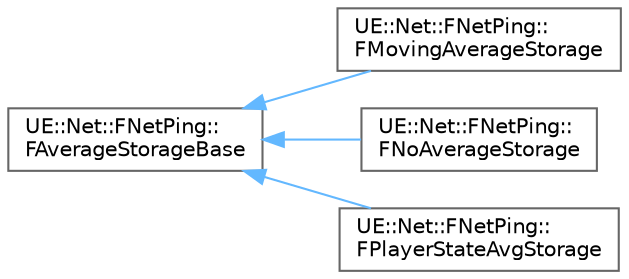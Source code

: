 digraph "Graphical Class Hierarchy"
{
 // INTERACTIVE_SVG=YES
 // LATEX_PDF_SIZE
  bgcolor="transparent";
  edge [fontname=Helvetica,fontsize=10,labelfontname=Helvetica,labelfontsize=10];
  node [fontname=Helvetica,fontsize=10,shape=box,height=0.2,width=0.4];
  rankdir="LR";
  Node0 [id="Node000000",label="UE::Net::FNetPing::\lFAverageStorageBase",height=0.2,width=0.4,color="grey40", fillcolor="white", style="filled",URL="$d2/d5e/classUE_1_1Net_1_1FNetPing_1_1FAverageStorageBase.html",tooltip=" "];
  Node0 -> Node1 [id="edge9658_Node000000_Node000001",dir="back",color="steelblue1",style="solid",tooltip=" "];
  Node1 [id="Node000001",label="UE::Net::FNetPing::\lFMovingAverageStorage",height=0.2,width=0.4,color="grey40", fillcolor="white", style="filled",URL="$d4/d15/classUE_1_1Net_1_1FNetPing_1_1FMovingAverageStorage.html",tooltip=" "];
  Node0 -> Node2 [id="edge9659_Node000000_Node000002",dir="back",color="steelblue1",style="solid",tooltip=" "];
  Node2 [id="Node000002",label="UE::Net::FNetPing::\lFNoAverageStorage",height=0.2,width=0.4,color="grey40", fillcolor="white", style="filled",URL="$db/dd9/classUE_1_1Net_1_1FNetPing_1_1FNoAverageStorage.html",tooltip=" "];
  Node0 -> Node3 [id="edge9660_Node000000_Node000003",dir="back",color="steelblue1",style="solid",tooltip=" "];
  Node3 [id="Node000003",label="UE::Net::FNetPing::\lFPlayerStateAvgStorage",height=0.2,width=0.4,color="grey40", fillcolor="white", style="filled",URL="$d8/d3b/classUE_1_1Net_1_1FNetPing_1_1FPlayerStateAvgStorage.html",tooltip="Implements storage and calculation duplicating original PlayerState ping code, for backwards-compatib..."];
}
